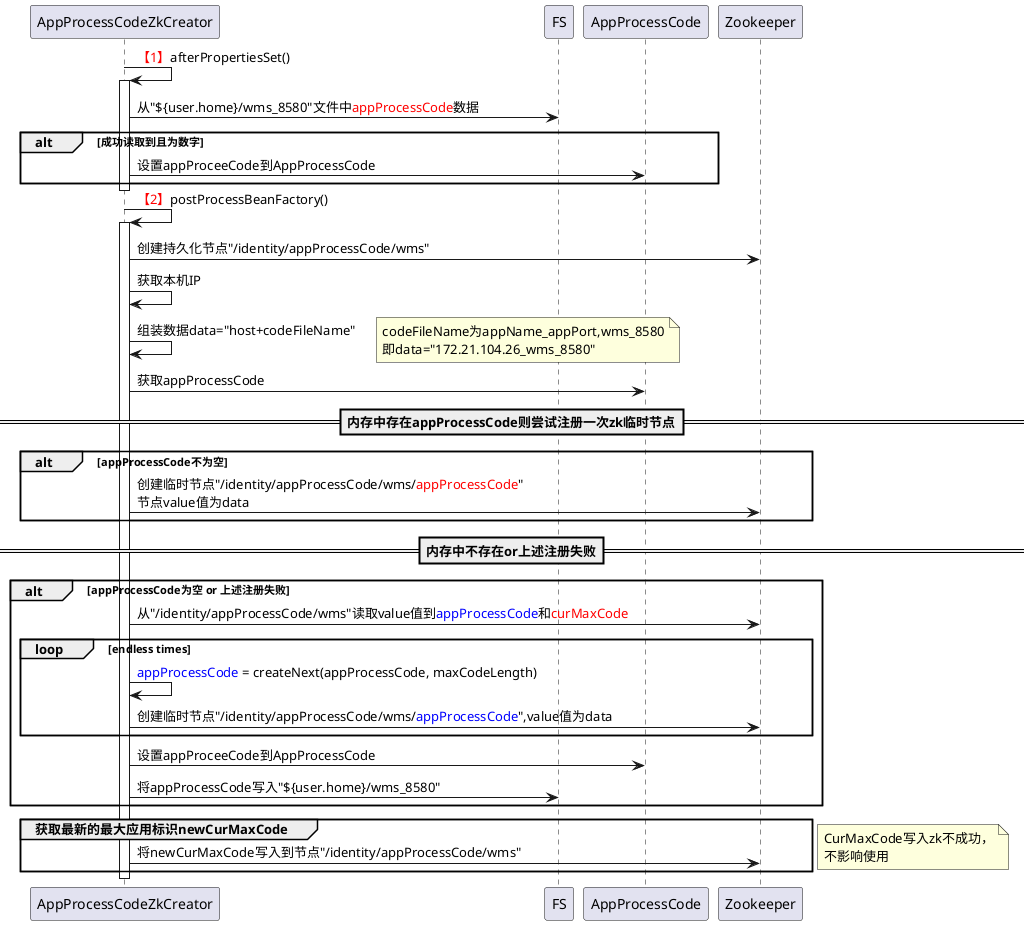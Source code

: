 @startuml
AppProcessCodeZkCreator -> AppProcessCodeZkCreator:<font color=red>【1】</font>afterPropertiesSet()
activate AppProcessCodeZkCreator
AppProcessCodeZkCreator-> FS:从"${user.home}/wms_8580"文件中<font color=red>appProcessCode</font>数据
alt 成功读取到且为数字
    AppProcessCodeZkCreator->AppProcessCode:设置appProceeCode到AppProcessCode
end
deactivate AppProcessCodeZkCreator



AppProcessCodeZkCreator -> AppProcessCodeZkCreator: <font color=red>【2】</font>postProcessBeanFactory()
activate AppProcessCodeZkCreator
AppProcessCodeZkCreator -> Zookeeper: 创建持久化节点"/identity/appProcessCode/wms"

AppProcessCodeZkCreator -> AppProcessCodeZkCreator:获取本机IP
AppProcessCodeZkCreator -> AppProcessCodeZkCreator:组装数据data="host+codeFileName"
note right
codeFileName为appName_appPort,wms_8580
即data="172.21.104.26_wms_8580"
end note
AppProcessCodeZkCreator ->AppProcessCode:获取appProcessCode
==内存中存在appProcessCode则尝试注册一次zk临时节点==
alt appProcessCode不为空
AppProcessCodeZkCreator -> Zookeeper: 创建临时节点"/identity/appProcessCode/wms/<font color=red>appProcessCode</font>"\n节点value值为data
end

==内存中不存在or上述注册失败==
alt appProcessCode为空 or 上述注册失败
    AppProcessCodeZkCreator -> Zookeeper:从"/identity/appProcessCode/wms"读取value值到<font color=blue>appProcessCode</font>和<font color=red>curMaxCode
    loop endless times
        AppProcessCodeZkCreator -> AppProcessCodeZkCreator:<font color=blue>appProcessCode</font> = createNext(appProcessCode, maxCodeLength)
        AppProcessCodeZkCreator -> Zookeeper:创建临时节点"/identity/appProcessCode/wms/<font color=blue>appProcessCode</font>",value值为data
    end
    AppProcessCodeZkCreator->AppProcessCode:设置appProceeCode到AppProcessCode
    AppProcessCodeZkCreator->FS:将appProcessCode写入"${user.home}/wms_8580"
end

group 获取最新的最大应用标识newCurMaxCode
    AppProcessCodeZkCreator -> Zookeeper:将newCurMaxCode写入到节点"/identity/appProcessCode/wms"
end
note left
CurMaxCode写入zk不成功，
不影响使用
end note
deactivate AppProcessCodeZkCreator

@enduml